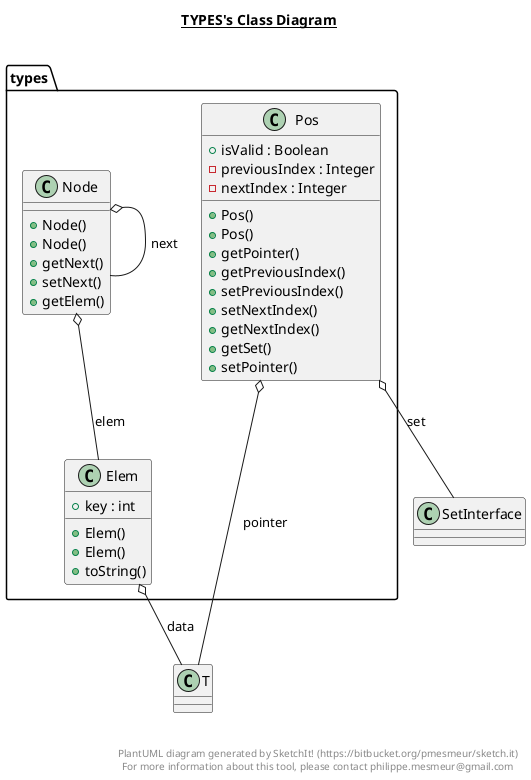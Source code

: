 @startuml

title __TYPES's Class Diagram__\n

  package types {
    class Elem {
        + key : int
        + Elem()
        + Elem()
        + toString()
    }
  }
  

  package types {
    class Node {
        + Node()
        + Node()
        + getNext()
        + setNext()
        + getElem()
    }
  }
  

  package types {
    class Pos {
        + isValid : Boolean
        - previousIndex : Integer
        - nextIndex : Integer
        + Pos()
        + Pos()
        + getPointer()
        + getPreviousIndex()
        + setPreviousIndex()
        + setNextIndex()
        + getNextIndex()
        + getSet()
        + setPointer()
    }
  }
  

  Elem o-- T : data
  Node o-- Node : next
  Node o-- Elem : elem
  Pos o-- T : pointer
  Pos o-- SetInterface : set


right footer


PlantUML diagram generated by SketchIt! (https://bitbucket.org/pmesmeur/sketch.it)
For more information about this tool, please contact philippe.mesmeur@gmail.com
endfooter

@enduml
